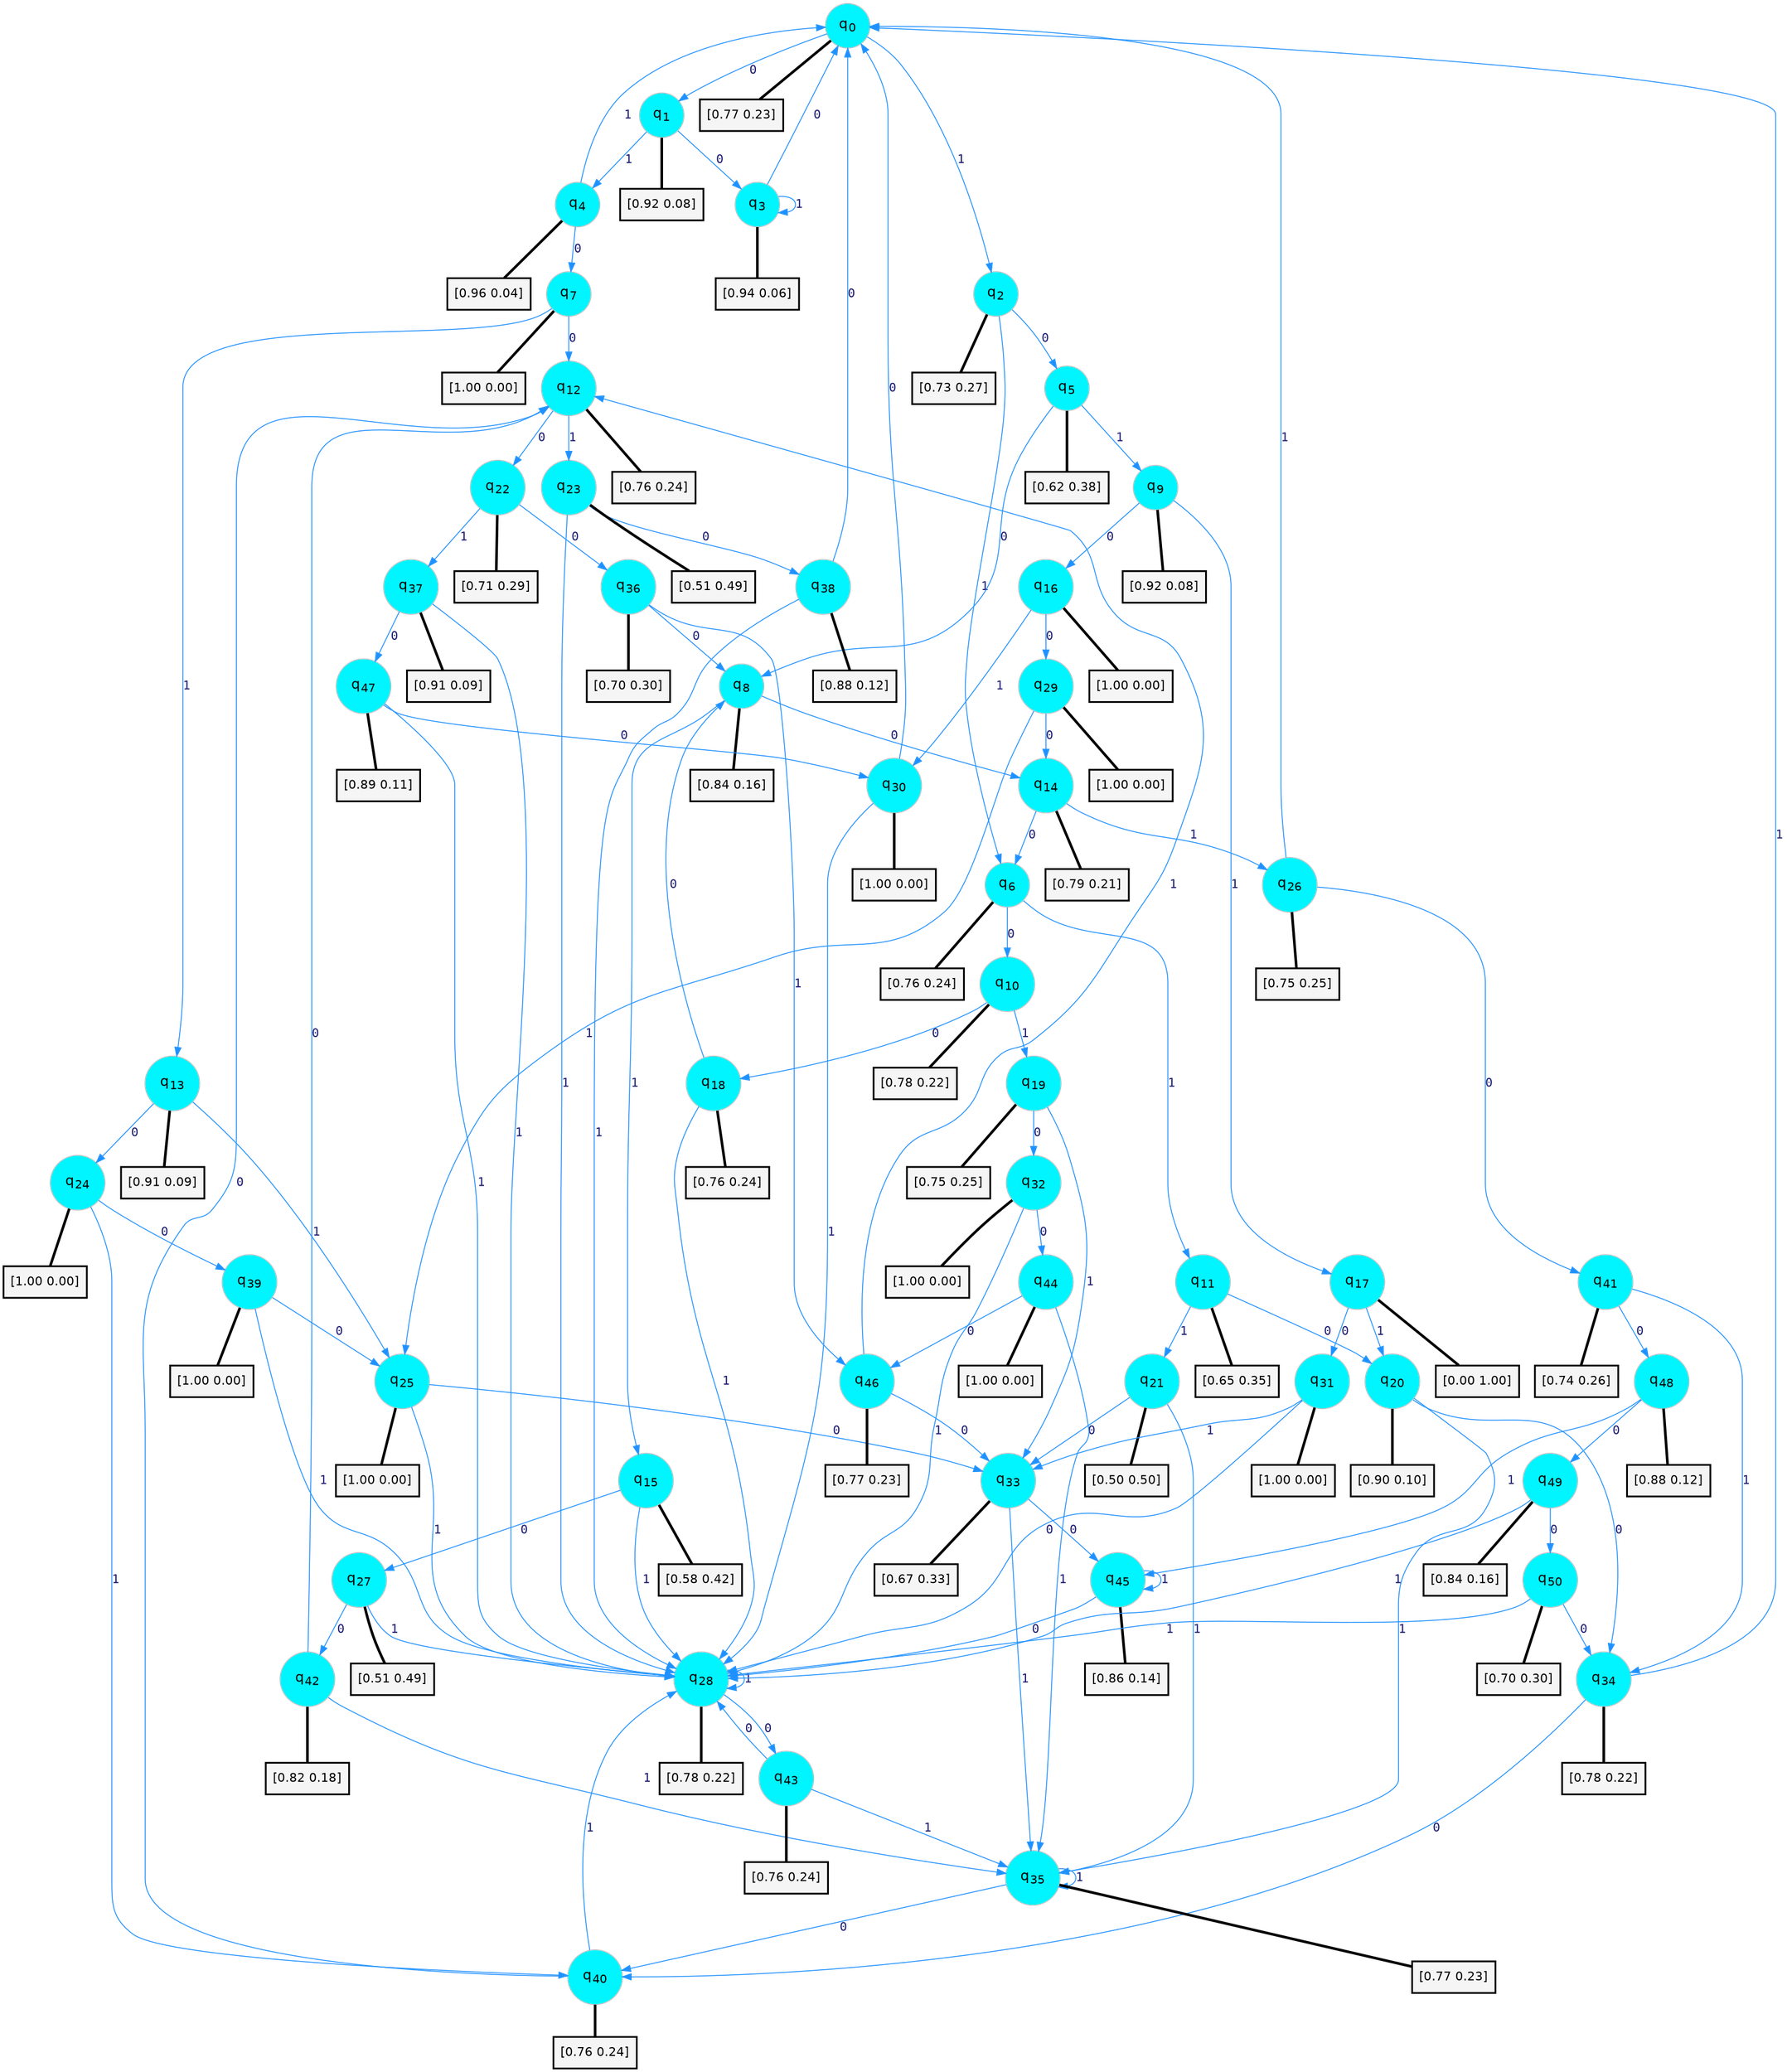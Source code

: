 digraph G {
graph [
bgcolor=transparent, dpi=300, rankdir=TD, size="40,25"];
node [
color=gray, fillcolor=turquoise1, fontcolor=black, fontname=Helvetica, fontsize=16, fontweight=bold, shape=circle, style=filled];
edge [
arrowsize=1, color=dodgerblue1, fontcolor=midnightblue, fontname=courier, fontweight=bold, penwidth=1, style=solid, weight=20];
0[label=<q<SUB>0</SUB>>];
1[label=<q<SUB>1</SUB>>];
2[label=<q<SUB>2</SUB>>];
3[label=<q<SUB>3</SUB>>];
4[label=<q<SUB>4</SUB>>];
5[label=<q<SUB>5</SUB>>];
6[label=<q<SUB>6</SUB>>];
7[label=<q<SUB>7</SUB>>];
8[label=<q<SUB>8</SUB>>];
9[label=<q<SUB>9</SUB>>];
10[label=<q<SUB>10</SUB>>];
11[label=<q<SUB>11</SUB>>];
12[label=<q<SUB>12</SUB>>];
13[label=<q<SUB>13</SUB>>];
14[label=<q<SUB>14</SUB>>];
15[label=<q<SUB>15</SUB>>];
16[label=<q<SUB>16</SUB>>];
17[label=<q<SUB>17</SUB>>];
18[label=<q<SUB>18</SUB>>];
19[label=<q<SUB>19</SUB>>];
20[label=<q<SUB>20</SUB>>];
21[label=<q<SUB>21</SUB>>];
22[label=<q<SUB>22</SUB>>];
23[label=<q<SUB>23</SUB>>];
24[label=<q<SUB>24</SUB>>];
25[label=<q<SUB>25</SUB>>];
26[label=<q<SUB>26</SUB>>];
27[label=<q<SUB>27</SUB>>];
28[label=<q<SUB>28</SUB>>];
29[label=<q<SUB>29</SUB>>];
30[label=<q<SUB>30</SUB>>];
31[label=<q<SUB>31</SUB>>];
32[label=<q<SUB>32</SUB>>];
33[label=<q<SUB>33</SUB>>];
34[label=<q<SUB>34</SUB>>];
35[label=<q<SUB>35</SUB>>];
36[label=<q<SUB>36</SUB>>];
37[label=<q<SUB>37</SUB>>];
38[label=<q<SUB>38</SUB>>];
39[label=<q<SUB>39</SUB>>];
40[label=<q<SUB>40</SUB>>];
41[label=<q<SUB>41</SUB>>];
42[label=<q<SUB>42</SUB>>];
43[label=<q<SUB>43</SUB>>];
44[label=<q<SUB>44</SUB>>];
45[label=<q<SUB>45</SUB>>];
46[label=<q<SUB>46</SUB>>];
47[label=<q<SUB>47</SUB>>];
48[label=<q<SUB>48</SUB>>];
49[label=<q<SUB>49</SUB>>];
50[label=<q<SUB>50</SUB>>];
51[label="[0.77 0.23]", shape=box,fontcolor=black, fontname=Helvetica, fontsize=14, penwidth=2, fillcolor=whitesmoke,color=black];
52[label="[0.92 0.08]", shape=box,fontcolor=black, fontname=Helvetica, fontsize=14, penwidth=2, fillcolor=whitesmoke,color=black];
53[label="[0.73 0.27]", shape=box,fontcolor=black, fontname=Helvetica, fontsize=14, penwidth=2, fillcolor=whitesmoke,color=black];
54[label="[0.94 0.06]", shape=box,fontcolor=black, fontname=Helvetica, fontsize=14, penwidth=2, fillcolor=whitesmoke,color=black];
55[label="[0.96 0.04]", shape=box,fontcolor=black, fontname=Helvetica, fontsize=14, penwidth=2, fillcolor=whitesmoke,color=black];
56[label="[0.62 0.38]", shape=box,fontcolor=black, fontname=Helvetica, fontsize=14, penwidth=2, fillcolor=whitesmoke,color=black];
57[label="[0.76 0.24]", shape=box,fontcolor=black, fontname=Helvetica, fontsize=14, penwidth=2, fillcolor=whitesmoke,color=black];
58[label="[1.00 0.00]", shape=box,fontcolor=black, fontname=Helvetica, fontsize=14, penwidth=2, fillcolor=whitesmoke,color=black];
59[label="[0.84 0.16]", shape=box,fontcolor=black, fontname=Helvetica, fontsize=14, penwidth=2, fillcolor=whitesmoke,color=black];
60[label="[0.92 0.08]", shape=box,fontcolor=black, fontname=Helvetica, fontsize=14, penwidth=2, fillcolor=whitesmoke,color=black];
61[label="[0.78 0.22]", shape=box,fontcolor=black, fontname=Helvetica, fontsize=14, penwidth=2, fillcolor=whitesmoke,color=black];
62[label="[0.65 0.35]", shape=box,fontcolor=black, fontname=Helvetica, fontsize=14, penwidth=2, fillcolor=whitesmoke,color=black];
63[label="[0.76 0.24]", shape=box,fontcolor=black, fontname=Helvetica, fontsize=14, penwidth=2, fillcolor=whitesmoke,color=black];
64[label="[0.91 0.09]", shape=box,fontcolor=black, fontname=Helvetica, fontsize=14, penwidth=2, fillcolor=whitesmoke,color=black];
65[label="[0.79 0.21]", shape=box,fontcolor=black, fontname=Helvetica, fontsize=14, penwidth=2, fillcolor=whitesmoke,color=black];
66[label="[0.58 0.42]", shape=box,fontcolor=black, fontname=Helvetica, fontsize=14, penwidth=2, fillcolor=whitesmoke,color=black];
67[label="[1.00 0.00]", shape=box,fontcolor=black, fontname=Helvetica, fontsize=14, penwidth=2, fillcolor=whitesmoke,color=black];
68[label="[0.00 1.00]", shape=box,fontcolor=black, fontname=Helvetica, fontsize=14, penwidth=2, fillcolor=whitesmoke,color=black];
69[label="[0.76 0.24]", shape=box,fontcolor=black, fontname=Helvetica, fontsize=14, penwidth=2, fillcolor=whitesmoke,color=black];
70[label="[0.75 0.25]", shape=box,fontcolor=black, fontname=Helvetica, fontsize=14, penwidth=2, fillcolor=whitesmoke,color=black];
71[label="[0.90 0.10]", shape=box,fontcolor=black, fontname=Helvetica, fontsize=14, penwidth=2, fillcolor=whitesmoke,color=black];
72[label="[0.50 0.50]", shape=box,fontcolor=black, fontname=Helvetica, fontsize=14, penwidth=2, fillcolor=whitesmoke,color=black];
73[label="[0.71 0.29]", shape=box,fontcolor=black, fontname=Helvetica, fontsize=14, penwidth=2, fillcolor=whitesmoke,color=black];
74[label="[0.51 0.49]", shape=box,fontcolor=black, fontname=Helvetica, fontsize=14, penwidth=2, fillcolor=whitesmoke,color=black];
75[label="[1.00 0.00]", shape=box,fontcolor=black, fontname=Helvetica, fontsize=14, penwidth=2, fillcolor=whitesmoke,color=black];
76[label="[1.00 0.00]", shape=box,fontcolor=black, fontname=Helvetica, fontsize=14, penwidth=2, fillcolor=whitesmoke,color=black];
77[label="[0.75 0.25]", shape=box,fontcolor=black, fontname=Helvetica, fontsize=14, penwidth=2, fillcolor=whitesmoke,color=black];
78[label="[0.51 0.49]", shape=box,fontcolor=black, fontname=Helvetica, fontsize=14, penwidth=2, fillcolor=whitesmoke,color=black];
79[label="[0.78 0.22]", shape=box,fontcolor=black, fontname=Helvetica, fontsize=14, penwidth=2, fillcolor=whitesmoke,color=black];
80[label="[1.00 0.00]", shape=box,fontcolor=black, fontname=Helvetica, fontsize=14, penwidth=2, fillcolor=whitesmoke,color=black];
81[label="[1.00 0.00]", shape=box,fontcolor=black, fontname=Helvetica, fontsize=14, penwidth=2, fillcolor=whitesmoke,color=black];
82[label="[1.00 0.00]", shape=box,fontcolor=black, fontname=Helvetica, fontsize=14, penwidth=2, fillcolor=whitesmoke,color=black];
83[label="[1.00 0.00]", shape=box,fontcolor=black, fontname=Helvetica, fontsize=14, penwidth=2, fillcolor=whitesmoke,color=black];
84[label="[0.67 0.33]", shape=box,fontcolor=black, fontname=Helvetica, fontsize=14, penwidth=2, fillcolor=whitesmoke,color=black];
85[label="[0.78 0.22]", shape=box,fontcolor=black, fontname=Helvetica, fontsize=14, penwidth=2, fillcolor=whitesmoke,color=black];
86[label="[0.77 0.23]", shape=box,fontcolor=black, fontname=Helvetica, fontsize=14, penwidth=2, fillcolor=whitesmoke,color=black];
87[label="[0.70 0.30]", shape=box,fontcolor=black, fontname=Helvetica, fontsize=14, penwidth=2, fillcolor=whitesmoke,color=black];
88[label="[0.91 0.09]", shape=box,fontcolor=black, fontname=Helvetica, fontsize=14, penwidth=2, fillcolor=whitesmoke,color=black];
89[label="[0.88 0.12]", shape=box,fontcolor=black, fontname=Helvetica, fontsize=14, penwidth=2, fillcolor=whitesmoke,color=black];
90[label="[1.00 0.00]", shape=box,fontcolor=black, fontname=Helvetica, fontsize=14, penwidth=2, fillcolor=whitesmoke,color=black];
91[label="[0.76 0.24]", shape=box,fontcolor=black, fontname=Helvetica, fontsize=14, penwidth=2, fillcolor=whitesmoke,color=black];
92[label="[0.74 0.26]", shape=box,fontcolor=black, fontname=Helvetica, fontsize=14, penwidth=2, fillcolor=whitesmoke,color=black];
93[label="[0.82 0.18]", shape=box,fontcolor=black, fontname=Helvetica, fontsize=14, penwidth=2, fillcolor=whitesmoke,color=black];
94[label="[0.76 0.24]", shape=box,fontcolor=black, fontname=Helvetica, fontsize=14, penwidth=2, fillcolor=whitesmoke,color=black];
95[label="[1.00 0.00]", shape=box,fontcolor=black, fontname=Helvetica, fontsize=14, penwidth=2, fillcolor=whitesmoke,color=black];
96[label="[0.86 0.14]", shape=box,fontcolor=black, fontname=Helvetica, fontsize=14, penwidth=2, fillcolor=whitesmoke,color=black];
97[label="[0.77 0.23]", shape=box,fontcolor=black, fontname=Helvetica, fontsize=14, penwidth=2, fillcolor=whitesmoke,color=black];
98[label="[0.89 0.11]", shape=box,fontcolor=black, fontname=Helvetica, fontsize=14, penwidth=2, fillcolor=whitesmoke,color=black];
99[label="[0.88 0.12]", shape=box,fontcolor=black, fontname=Helvetica, fontsize=14, penwidth=2, fillcolor=whitesmoke,color=black];
100[label="[0.84 0.16]", shape=box,fontcolor=black, fontname=Helvetica, fontsize=14, penwidth=2, fillcolor=whitesmoke,color=black];
101[label="[0.70 0.30]", shape=box,fontcolor=black, fontname=Helvetica, fontsize=14, penwidth=2, fillcolor=whitesmoke,color=black];
0->1 [label=0];
0->2 [label=1];
0->51 [arrowhead=none, penwidth=3,color=black];
1->3 [label=0];
1->4 [label=1];
1->52 [arrowhead=none, penwidth=3,color=black];
2->5 [label=0];
2->6 [label=1];
2->53 [arrowhead=none, penwidth=3,color=black];
3->0 [label=0];
3->3 [label=1];
3->54 [arrowhead=none, penwidth=3,color=black];
4->7 [label=0];
4->0 [label=1];
4->55 [arrowhead=none, penwidth=3,color=black];
5->8 [label=0];
5->9 [label=1];
5->56 [arrowhead=none, penwidth=3,color=black];
6->10 [label=0];
6->11 [label=1];
6->57 [arrowhead=none, penwidth=3,color=black];
7->12 [label=0];
7->13 [label=1];
7->58 [arrowhead=none, penwidth=3,color=black];
8->14 [label=0];
8->15 [label=1];
8->59 [arrowhead=none, penwidth=3,color=black];
9->16 [label=0];
9->17 [label=1];
9->60 [arrowhead=none, penwidth=3,color=black];
10->18 [label=0];
10->19 [label=1];
10->61 [arrowhead=none, penwidth=3,color=black];
11->20 [label=0];
11->21 [label=1];
11->62 [arrowhead=none, penwidth=3,color=black];
12->22 [label=0];
12->23 [label=1];
12->63 [arrowhead=none, penwidth=3,color=black];
13->24 [label=0];
13->25 [label=1];
13->64 [arrowhead=none, penwidth=3,color=black];
14->6 [label=0];
14->26 [label=1];
14->65 [arrowhead=none, penwidth=3,color=black];
15->27 [label=0];
15->28 [label=1];
15->66 [arrowhead=none, penwidth=3,color=black];
16->29 [label=0];
16->30 [label=1];
16->67 [arrowhead=none, penwidth=3,color=black];
17->31 [label=0];
17->20 [label=1];
17->68 [arrowhead=none, penwidth=3,color=black];
18->8 [label=0];
18->28 [label=1];
18->69 [arrowhead=none, penwidth=3,color=black];
19->32 [label=0];
19->33 [label=1];
19->70 [arrowhead=none, penwidth=3,color=black];
20->34 [label=0];
20->35 [label=1];
20->71 [arrowhead=none, penwidth=3,color=black];
21->33 [label=0];
21->35 [label=1];
21->72 [arrowhead=none, penwidth=3,color=black];
22->36 [label=0];
22->37 [label=1];
22->73 [arrowhead=none, penwidth=3,color=black];
23->38 [label=0];
23->28 [label=1];
23->74 [arrowhead=none, penwidth=3,color=black];
24->39 [label=0];
24->40 [label=1];
24->75 [arrowhead=none, penwidth=3,color=black];
25->33 [label=0];
25->28 [label=1];
25->76 [arrowhead=none, penwidth=3,color=black];
26->41 [label=0];
26->0 [label=1];
26->77 [arrowhead=none, penwidth=3,color=black];
27->42 [label=0];
27->28 [label=1];
27->78 [arrowhead=none, penwidth=3,color=black];
28->43 [label=0];
28->28 [label=1];
28->79 [arrowhead=none, penwidth=3,color=black];
29->14 [label=0];
29->25 [label=1];
29->80 [arrowhead=none, penwidth=3,color=black];
30->0 [label=0];
30->28 [label=1];
30->81 [arrowhead=none, penwidth=3,color=black];
31->28 [label=0];
31->33 [label=1];
31->82 [arrowhead=none, penwidth=3,color=black];
32->44 [label=0];
32->28 [label=1];
32->83 [arrowhead=none, penwidth=3,color=black];
33->45 [label=0];
33->35 [label=1];
33->84 [arrowhead=none, penwidth=3,color=black];
34->40 [label=0];
34->0 [label=1];
34->85 [arrowhead=none, penwidth=3,color=black];
35->40 [label=0];
35->35 [label=1];
35->86 [arrowhead=none, penwidth=3,color=black];
36->8 [label=0];
36->46 [label=1];
36->87 [arrowhead=none, penwidth=3,color=black];
37->47 [label=0];
37->28 [label=1];
37->88 [arrowhead=none, penwidth=3,color=black];
38->0 [label=0];
38->28 [label=1];
38->89 [arrowhead=none, penwidth=3,color=black];
39->25 [label=0];
39->28 [label=1];
39->90 [arrowhead=none, penwidth=3,color=black];
40->12 [label=0];
40->28 [label=1];
40->91 [arrowhead=none, penwidth=3,color=black];
41->48 [label=0];
41->34 [label=1];
41->92 [arrowhead=none, penwidth=3,color=black];
42->12 [label=0];
42->35 [label=1];
42->93 [arrowhead=none, penwidth=3,color=black];
43->28 [label=0];
43->35 [label=1];
43->94 [arrowhead=none, penwidth=3,color=black];
44->46 [label=0];
44->35 [label=1];
44->95 [arrowhead=none, penwidth=3,color=black];
45->28 [label=0];
45->45 [label=1];
45->96 [arrowhead=none, penwidth=3,color=black];
46->33 [label=0];
46->12 [label=1];
46->97 [arrowhead=none, penwidth=3,color=black];
47->30 [label=0];
47->28 [label=1];
47->98 [arrowhead=none, penwidth=3,color=black];
48->49 [label=0];
48->45 [label=1];
48->99 [arrowhead=none, penwidth=3,color=black];
49->50 [label=0];
49->28 [label=1];
49->100 [arrowhead=none, penwidth=3,color=black];
50->34 [label=0];
50->28 [label=1];
50->101 [arrowhead=none, penwidth=3,color=black];
}
